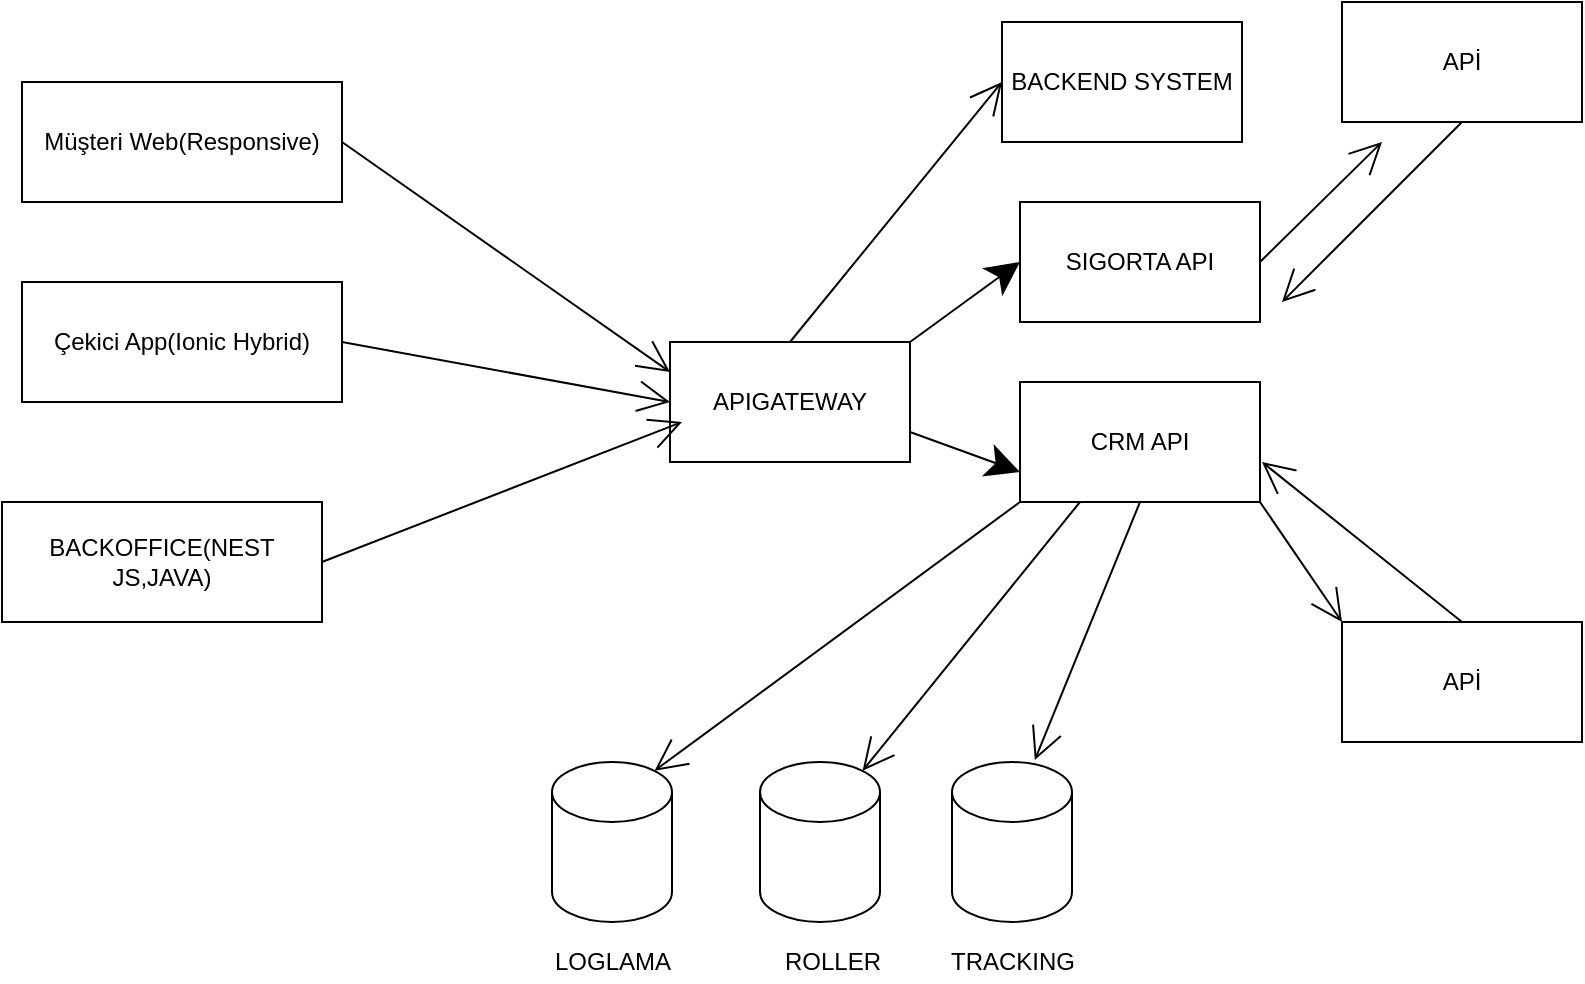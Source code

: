 <mxfile version="15.3.5" type="github">
  <diagram id="dRzpOVpFm9Ay4RM9uaLY" name="Page-1">
    <mxGraphModel dx="1038" dy="579" grid="1" gridSize="10" guides="1" tooltips="1" connect="1" arrows="1" fold="1" page="1" pageScale="1" pageWidth="827" pageHeight="1169" math="0" shadow="0">
      <root>
        <mxCell id="0" />
        <mxCell id="1" parent="0" />
        <mxCell id="UpMxLX8vO4ziHgFZbLhg-17" style="edgeStyle=none;curved=1;rounded=0;orthogonalLoop=1;jettySize=auto;html=1;exitX=1;exitY=0.5;exitDx=0;exitDy=0;endArrow=open;startSize=14;endSize=14;sourcePerimeterSpacing=8;targetPerimeterSpacing=8;" edge="1" parent="1" source="UpMxLX8vO4ziHgFZbLhg-1">
          <mxGeometry relative="1" as="geometry">
            <mxPoint x="710" y="90" as="targetPoint" />
          </mxGeometry>
        </mxCell>
        <mxCell id="UpMxLX8vO4ziHgFZbLhg-1" value="SIGORTA API" style="rounded=0;whiteSpace=wrap;html=1;hachureGap=4;pointerEvents=0;" vertex="1" parent="1">
          <mxGeometry x="529" y="120" width="120" height="60" as="geometry" />
        </mxCell>
        <mxCell id="UpMxLX8vO4ziHgFZbLhg-43" style="edgeStyle=none;curved=1;rounded=0;orthogonalLoop=1;jettySize=auto;html=1;exitX=0.5;exitY=0;exitDx=0;exitDy=0;entryX=0;entryY=0.5;entryDx=0;entryDy=0;endArrow=open;startSize=14;endSize=14;sourcePerimeterSpacing=8;targetPerimeterSpacing=8;" edge="1" parent="1" source="UpMxLX8vO4ziHgFZbLhg-2" target="UpMxLX8vO4ziHgFZbLhg-41">
          <mxGeometry relative="1" as="geometry" />
        </mxCell>
        <mxCell id="UpMxLX8vO4ziHgFZbLhg-2" value="APIGATEWAY" style="rounded=0;whiteSpace=wrap;html=1;hachureGap=4;pointerEvents=0;" vertex="1" parent="1">
          <mxGeometry x="354" y="190" width="120" height="60" as="geometry" />
        </mxCell>
        <mxCell id="UpMxLX8vO4ziHgFZbLhg-10" style="edgeStyle=none;curved=1;rounded=0;orthogonalLoop=1;jettySize=auto;html=1;exitX=1;exitY=0.5;exitDx=0;exitDy=0;entryX=0;entryY=0.25;entryDx=0;entryDy=0;endArrow=open;startSize=14;endSize=14;sourcePerimeterSpacing=8;targetPerimeterSpacing=8;" edge="1" parent="1" source="UpMxLX8vO4ziHgFZbLhg-3" target="UpMxLX8vO4ziHgFZbLhg-2">
          <mxGeometry relative="1" as="geometry" />
        </mxCell>
        <mxCell id="UpMxLX8vO4ziHgFZbLhg-3" value="Müşteri Web(Responsive)" style="rounded=0;whiteSpace=wrap;html=1;hachureGap=4;pointerEvents=0;" vertex="1" parent="1">
          <mxGeometry x="30" y="60" width="160" height="60" as="geometry" />
        </mxCell>
        <mxCell id="UpMxLX8vO4ziHgFZbLhg-25" style="edgeStyle=none;curved=1;rounded=0;orthogonalLoop=1;jettySize=auto;html=1;exitX=1;exitY=1;exitDx=0;exitDy=0;entryX=0;entryY=0;entryDx=0;entryDy=0;endArrow=open;startSize=14;endSize=14;sourcePerimeterSpacing=8;targetPerimeterSpacing=8;" edge="1" parent="1" source="UpMxLX8vO4ziHgFZbLhg-4" target="UpMxLX8vO4ziHgFZbLhg-24">
          <mxGeometry relative="1" as="geometry" />
        </mxCell>
        <mxCell id="UpMxLX8vO4ziHgFZbLhg-38" style="edgeStyle=none;curved=1;rounded=0;orthogonalLoop=1;jettySize=auto;html=1;exitX=0.5;exitY=1;exitDx=0;exitDy=0;entryX=0.69;entryY=-0.012;entryDx=0;entryDy=0;entryPerimeter=0;endArrow=open;startSize=14;endSize=14;sourcePerimeterSpacing=8;targetPerimeterSpacing=8;" edge="1" parent="1" source="UpMxLX8vO4ziHgFZbLhg-4" target="UpMxLX8vO4ziHgFZbLhg-29">
          <mxGeometry relative="1" as="geometry" />
        </mxCell>
        <mxCell id="UpMxLX8vO4ziHgFZbLhg-39" style="edgeStyle=none;curved=1;rounded=0;orthogonalLoop=1;jettySize=auto;html=1;exitX=0.25;exitY=1;exitDx=0;exitDy=0;entryX=0.855;entryY=0;entryDx=0;entryDy=4.35;entryPerimeter=0;endArrow=open;startSize=14;endSize=14;sourcePerimeterSpacing=8;targetPerimeterSpacing=8;" edge="1" parent="1" source="UpMxLX8vO4ziHgFZbLhg-4" target="UpMxLX8vO4ziHgFZbLhg-28">
          <mxGeometry relative="1" as="geometry" />
        </mxCell>
        <mxCell id="UpMxLX8vO4ziHgFZbLhg-40" style="edgeStyle=none;curved=1;rounded=0;orthogonalLoop=1;jettySize=auto;html=1;exitX=0;exitY=1;exitDx=0;exitDy=0;entryX=0.855;entryY=0;entryDx=0;entryDy=4.35;entryPerimeter=0;endArrow=open;startSize=14;endSize=14;sourcePerimeterSpacing=8;targetPerimeterSpacing=8;" edge="1" parent="1" source="UpMxLX8vO4ziHgFZbLhg-4" target="UpMxLX8vO4ziHgFZbLhg-15">
          <mxGeometry relative="1" as="geometry" />
        </mxCell>
        <mxCell id="UpMxLX8vO4ziHgFZbLhg-4" value="CRM API" style="rounded=0;whiteSpace=wrap;html=1;hachureGap=4;pointerEvents=0;" vertex="1" parent="1">
          <mxGeometry x="529" y="210" width="120" height="60" as="geometry" />
        </mxCell>
        <mxCell id="UpMxLX8vO4ziHgFZbLhg-5" value="" style="endArrow=classic;html=1;startSize=14;endSize=14;sourcePerimeterSpacing=8;targetPerimeterSpacing=8;entryX=0;entryY=0.5;entryDx=0;entryDy=0;exitX=1;exitY=0;exitDx=0;exitDy=0;" edge="1" parent="1" source="UpMxLX8vO4ziHgFZbLhg-2" target="UpMxLX8vO4ziHgFZbLhg-1">
          <mxGeometry width="50" height="50" relative="1" as="geometry">
            <mxPoint x="449" y="210" as="sourcePoint" />
            <mxPoint x="519" y="140" as="targetPoint" />
          </mxGeometry>
        </mxCell>
        <mxCell id="UpMxLX8vO4ziHgFZbLhg-6" value="" style="endArrow=classic;html=1;startSize=14;endSize=14;sourcePerimeterSpacing=8;targetPerimeterSpacing=8;entryX=0;entryY=0.75;entryDx=0;entryDy=0;exitX=1;exitY=0.75;exitDx=0;exitDy=0;" edge="1" parent="1" source="UpMxLX8vO4ziHgFZbLhg-2" target="UpMxLX8vO4ziHgFZbLhg-4">
          <mxGeometry width="50" height="50" relative="1" as="geometry">
            <mxPoint x="449" y="235" as="sourcePoint" />
            <mxPoint x="499" y="185" as="targetPoint" />
          </mxGeometry>
        </mxCell>
        <mxCell id="UpMxLX8vO4ziHgFZbLhg-11" style="edgeStyle=none;curved=1;rounded=0;orthogonalLoop=1;jettySize=auto;html=1;exitX=1;exitY=0.5;exitDx=0;exitDy=0;entryX=0;entryY=0.5;entryDx=0;entryDy=0;endArrow=open;startSize=14;endSize=14;sourcePerimeterSpacing=8;targetPerimeterSpacing=8;" edge="1" parent="1" source="UpMxLX8vO4ziHgFZbLhg-7" target="UpMxLX8vO4ziHgFZbLhg-2">
          <mxGeometry relative="1" as="geometry" />
        </mxCell>
        <mxCell id="UpMxLX8vO4ziHgFZbLhg-7" value="Çekici App(Ionic Hybrid)" style="rounded=0;whiteSpace=wrap;html=1;hachureGap=4;pointerEvents=0;" vertex="1" parent="1">
          <mxGeometry x="30" y="160" width="160" height="60" as="geometry" />
        </mxCell>
        <mxCell id="UpMxLX8vO4ziHgFZbLhg-13" style="edgeStyle=none;curved=1;rounded=0;orthogonalLoop=1;jettySize=auto;html=1;exitX=1;exitY=0.5;exitDx=0;exitDy=0;endArrow=open;startSize=14;endSize=14;sourcePerimeterSpacing=8;targetPerimeterSpacing=8;" edge="1" parent="1" source="UpMxLX8vO4ziHgFZbLhg-9">
          <mxGeometry relative="1" as="geometry">
            <mxPoint x="360" y="230" as="targetPoint" />
          </mxGeometry>
        </mxCell>
        <mxCell id="UpMxLX8vO4ziHgFZbLhg-9" value="BACKOFFICE(NEST JS,JAVA)" style="rounded=0;whiteSpace=wrap;html=1;hachureGap=4;pointerEvents=0;" vertex="1" parent="1">
          <mxGeometry x="20" y="270" width="160" height="60" as="geometry" />
        </mxCell>
        <mxCell id="UpMxLX8vO4ziHgFZbLhg-15" value="" style="shape=cylinder3;whiteSpace=wrap;html=1;boundedLbl=1;backgroundOutline=1;size=15;hachureGap=4;pointerEvents=0;" vertex="1" parent="1">
          <mxGeometry x="295" y="400" width="60" height="80" as="geometry" />
        </mxCell>
        <mxCell id="UpMxLX8vO4ziHgFZbLhg-16" value="LOGLAMA" style="text;html=1;align=center;verticalAlign=middle;resizable=0;points=[];autosize=1;strokeColor=none;fillColor=none;" vertex="1" parent="1">
          <mxGeometry x="290" y="490" width="70" height="20" as="geometry" />
        </mxCell>
        <mxCell id="UpMxLX8vO4ziHgFZbLhg-19" style="edgeStyle=none;curved=1;rounded=0;orthogonalLoop=1;jettySize=auto;html=1;exitX=0.5;exitY=1;exitDx=0;exitDy=0;endArrow=open;startSize=14;endSize=14;sourcePerimeterSpacing=8;targetPerimeterSpacing=8;" edge="1" parent="1" source="UpMxLX8vO4ziHgFZbLhg-18">
          <mxGeometry relative="1" as="geometry">
            <mxPoint x="660" y="170" as="targetPoint" />
          </mxGeometry>
        </mxCell>
        <mxCell id="UpMxLX8vO4ziHgFZbLhg-18" value="APİ" style="rounded=0;whiteSpace=wrap;html=1;hachureGap=4;pointerEvents=0;" vertex="1" parent="1">
          <mxGeometry x="690" y="20" width="120" height="60" as="geometry" />
        </mxCell>
        <mxCell id="UpMxLX8vO4ziHgFZbLhg-26" style="edgeStyle=none;curved=1;rounded=0;orthogonalLoop=1;jettySize=auto;html=1;exitX=0.5;exitY=0;exitDx=0;exitDy=0;endArrow=open;startSize=14;endSize=14;sourcePerimeterSpacing=8;targetPerimeterSpacing=8;" edge="1" parent="1" source="UpMxLX8vO4ziHgFZbLhg-24">
          <mxGeometry relative="1" as="geometry">
            <mxPoint x="650" y="250" as="targetPoint" />
          </mxGeometry>
        </mxCell>
        <mxCell id="UpMxLX8vO4ziHgFZbLhg-24" value="APİ" style="rounded=0;whiteSpace=wrap;html=1;hachureGap=4;pointerEvents=0;" vertex="1" parent="1">
          <mxGeometry x="690" y="330" width="120" height="60" as="geometry" />
        </mxCell>
        <mxCell id="UpMxLX8vO4ziHgFZbLhg-28" value="" style="shape=cylinder3;whiteSpace=wrap;html=1;boundedLbl=1;backgroundOutline=1;size=15;hachureGap=4;pointerEvents=0;" vertex="1" parent="1">
          <mxGeometry x="399" y="400" width="60" height="80" as="geometry" />
        </mxCell>
        <mxCell id="UpMxLX8vO4ziHgFZbLhg-29" value="" style="shape=cylinder3;whiteSpace=wrap;html=1;boundedLbl=1;backgroundOutline=1;size=15;hachureGap=4;pointerEvents=0;" vertex="1" parent="1">
          <mxGeometry x="495" y="400" width="60" height="80" as="geometry" />
        </mxCell>
        <mxCell id="UpMxLX8vO4ziHgFZbLhg-31" value="ROLLER" style="text;html=1;align=center;verticalAlign=middle;resizable=0;points=[];autosize=1;strokeColor=none;fillColor=none;" vertex="1" parent="1">
          <mxGeometry x="405" y="490" width="60" height="20" as="geometry" />
        </mxCell>
        <mxCell id="UpMxLX8vO4ziHgFZbLhg-32" value="TRACKING" style="text;html=1;align=center;verticalAlign=middle;resizable=0;points=[];autosize=1;strokeColor=none;fillColor=none;" vertex="1" parent="1">
          <mxGeometry x="485" y="490" width="80" height="20" as="geometry" />
        </mxCell>
        <mxCell id="UpMxLX8vO4ziHgFZbLhg-41" value="BACKEND SYSTEM&lt;br&gt;" style="rounded=0;whiteSpace=wrap;html=1;hachureGap=4;pointerEvents=0;" vertex="1" parent="1">
          <mxGeometry x="520" y="30" width="120" height="60" as="geometry" />
        </mxCell>
      </root>
    </mxGraphModel>
  </diagram>
</mxfile>
